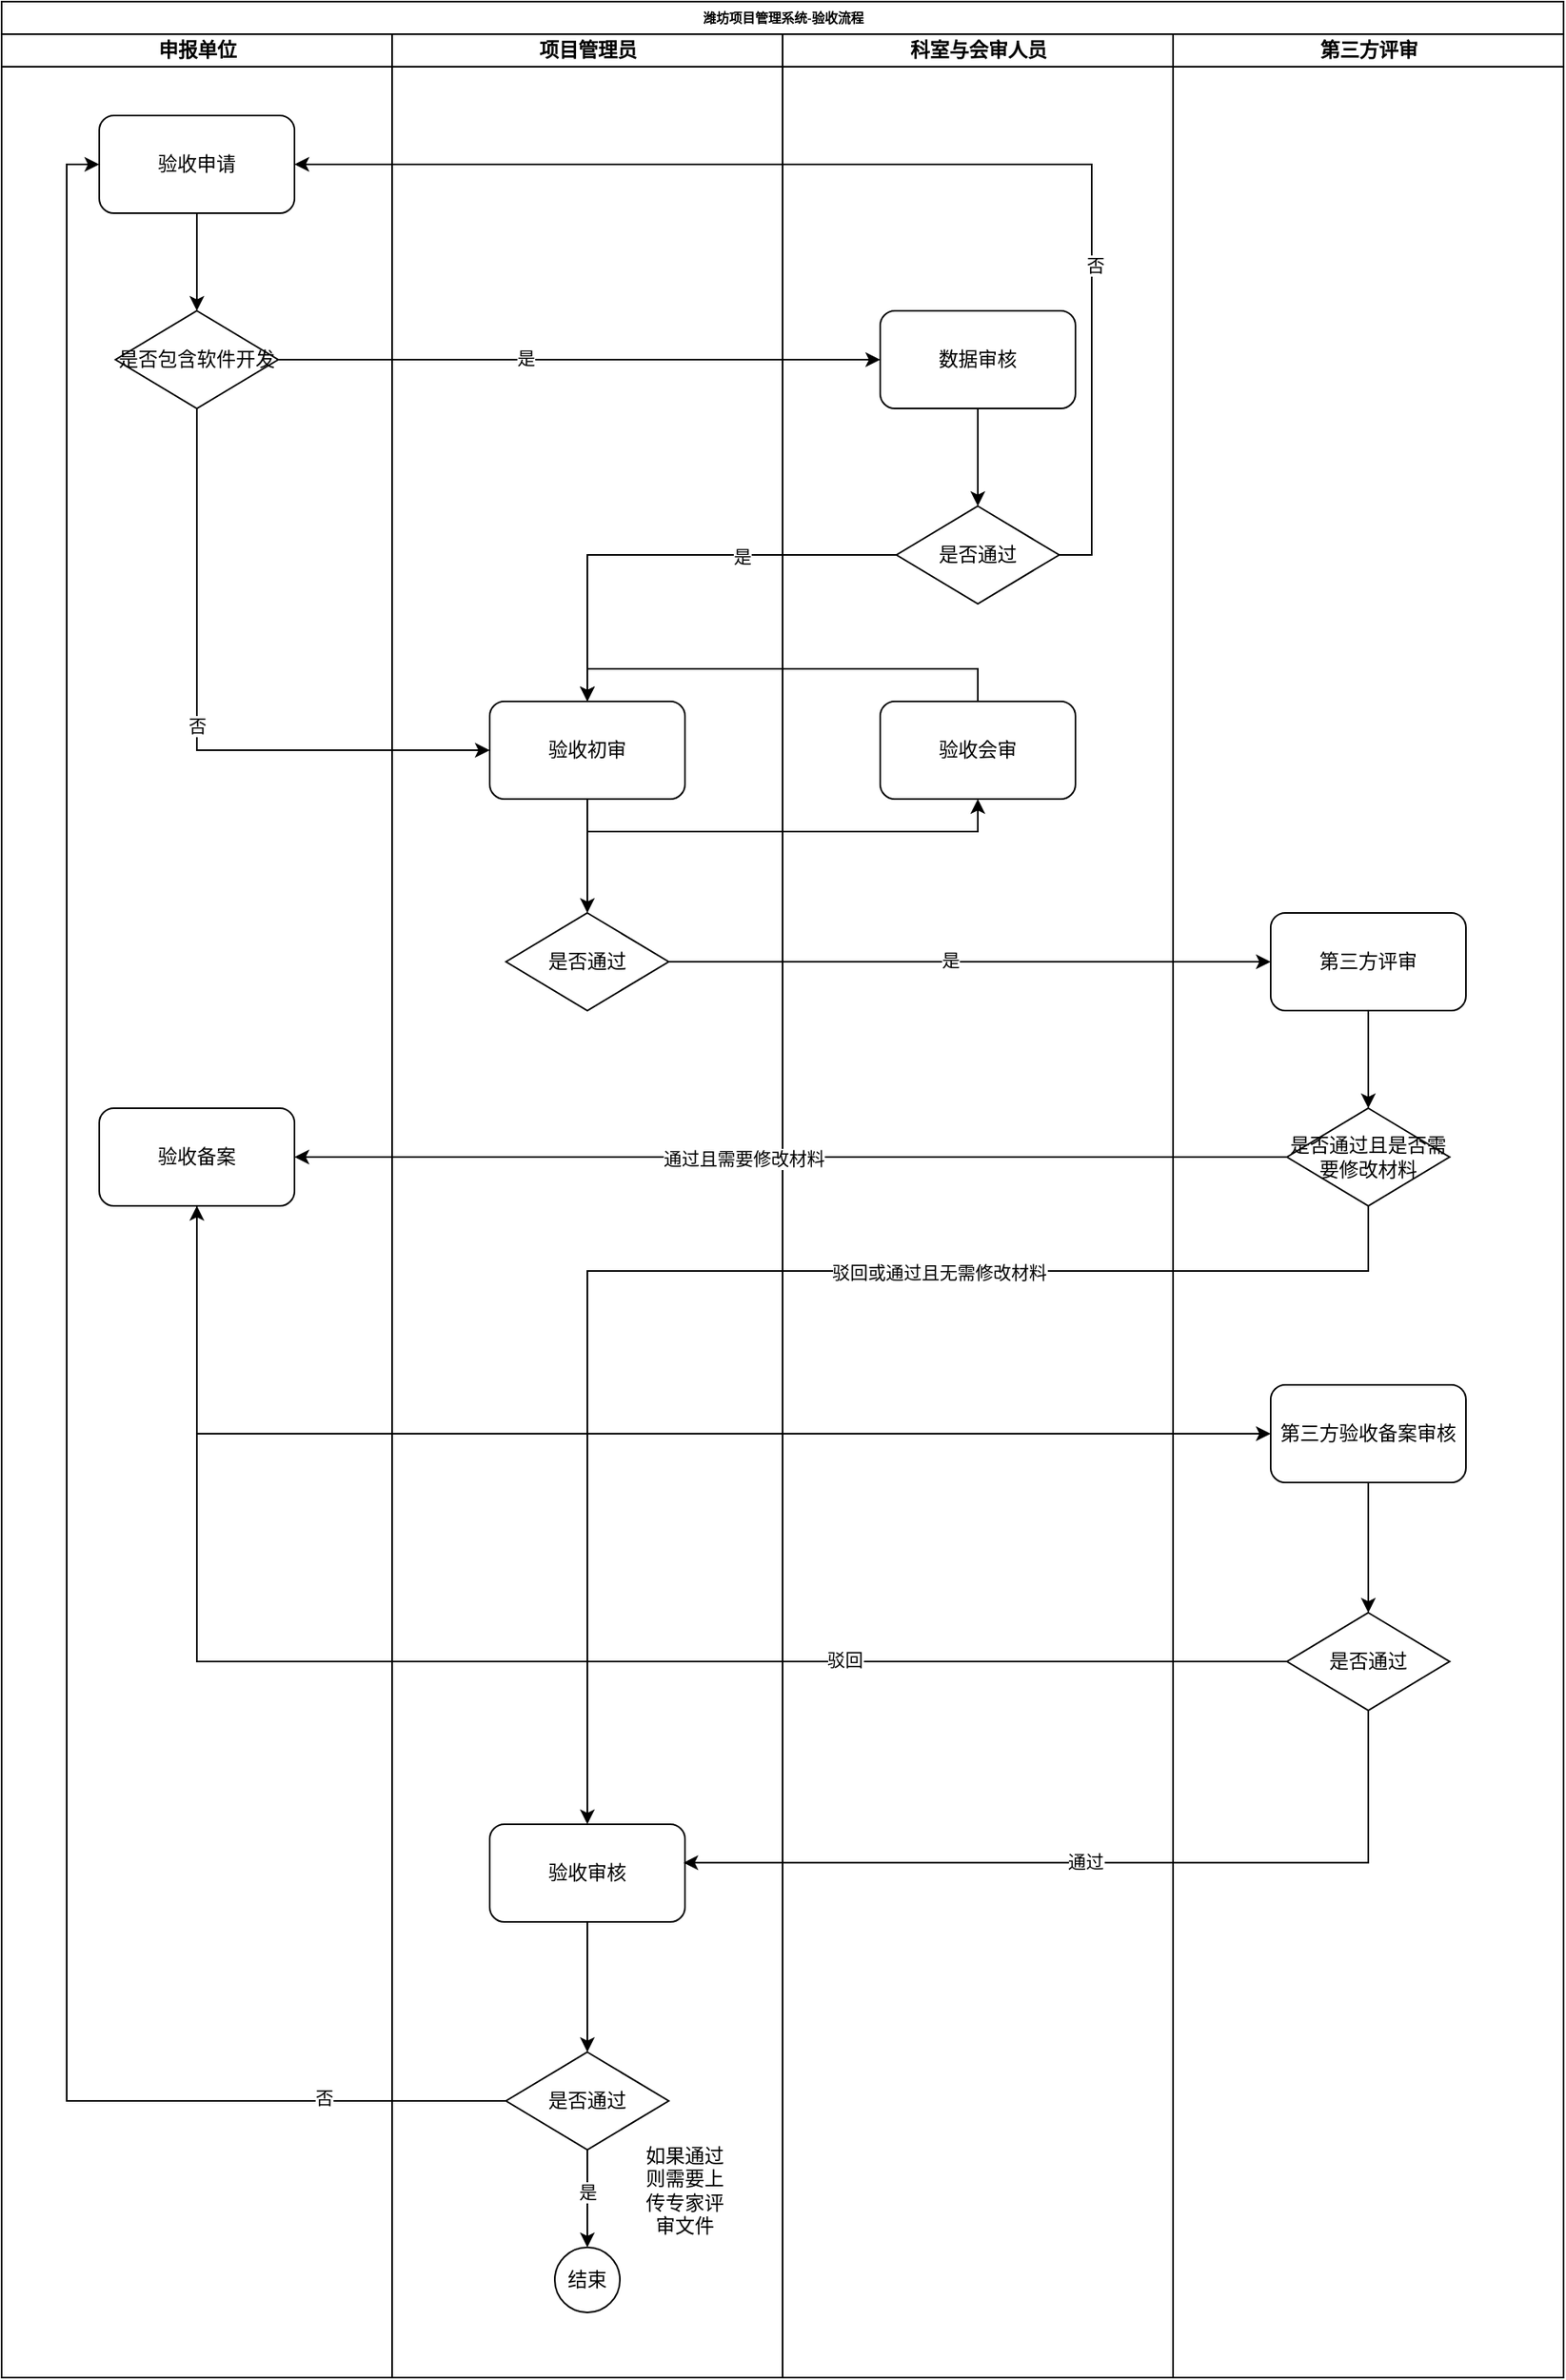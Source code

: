 <mxfile version="21.6.5" type="github">
  <diagram name="Page-1" id="74e2e168-ea6b-b213-b513-2b3c1d86103e">
    <mxGraphModel dx="1221" dy="737" grid="1" gridSize="10" guides="1" tooltips="1" connect="1" arrows="1" fold="1" page="1" pageScale="1" pageWidth="1100" pageHeight="850" background="none" math="0" shadow="0">
      <root>
        <mxCell id="0" />
        <mxCell id="1" parent="0" />
        <mxCell id="77e6c97f196da883-1" value="潍坊项目管理系统-验收流程" style="swimlane;html=1;childLayout=stackLayout;startSize=20;rounded=0;shadow=0;labelBackgroundColor=none;strokeWidth=1;fontFamily=Verdana;fontSize=8;align=center;" parent="1" vertex="1">
          <mxGeometry x="80" y="40" width="960" height="1460" as="geometry" />
        </mxCell>
        <mxCell id="77e6c97f196da883-2" value="申报单位" style="swimlane;html=1;startSize=20;" parent="77e6c97f196da883-1" vertex="1">
          <mxGeometry y="20" width="240" height="1440" as="geometry" />
        </mxCell>
        <mxCell id="iF8CZG6Vxg7Bg4vr-x2V-8" style="edgeStyle=orthogonalEdgeStyle;rounded=0;orthogonalLoop=1;jettySize=auto;html=1;exitX=0.5;exitY=1;exitDx=0;exitDy=0;" edge="1" parent="77e6c97f196da883-2" source="iF8CZG6Vxg7Bg4vr-x2V-4" target="iF8CZG6Vxg7Bg4vr-x2V-5">
          <mxGeometry relative="1" as="geometry" />
        </mxCell>
        <mxCell id="iF8CZG6Vxg7Bg4vr-x2V-4" value="验收申请" style="rounded=1;whiteSpace=wrap;html=1;" vertex="1" parent="77e6c97f196da883-2">
          <mxGeometry x="60" y="50" width="120" height="60" as="geometry" />
        </mxCell>
        <mxCell id="iF8CZG6Vxg7Bg4vr-x2V-5" value="是否包含软件开发" style="rhombus;whiteSpace=wrap;html=1;" vertex="1" parent="77e6c97f196da883-2">
          <mxGeometry x="70" y="170" width="100" height="60" as="geometry" />
        </mxCell>
        <mxCell id="iF8CZG6Vxg7Bg4vr-x2V-33" value="验收备案" style="rounded=1;whiteSpace=wrap;html=1;" vertex="1" parent="77e6c97f196da883-2">
          <mxGeometry x="60" y="660" width="120" height="60" as="geometry" />
        </mxCell>
        <mxCell id="iF8CZG6Vxg7Bg4vr-x2V-1" value="项目管理员" style="swimlane;html=1;startSize=20;" vertex="1" parent="77e6c97f196da883-1">
          <mxGeometry x="240" y="20" width="240" height="1440" as="geometry" />
        </mxCell>
        <mxCell id="iF8CZG6Vxg7Bg4vr-x2V-27" style="edgeStyle=orthogonalEdgeStyle;rounded=0;orthogonalLoop=1;jettySize=auto;html=1;exitX=0.5;exitY=1;exitDx=0;exitDy=0;entryX=0.5;entryY=0;entryDx=0;entryDy=0;" edge="1" parent="iF8CZG6Vxg7Bg4vr-x2V-1" source="iF8CZG6Vxg7Bg4vr-x2V-11" target="iF8CZG6Vxg7Bg4vr-x2V-26">
          <mxGeometry relative="1" as="geometry" />
        </mxCell>
        <mxCell id="iF8CZG6Vxg7Bg4vr-x2V-11" value="验收初审" style="rounded=1;whiteSpace=wrap;html=1;" vertex="1" parent="iF8CZG6Vxg7Bg4vr-x2V-1">
          <mxGeometry x="60" y="410" width="120" height="60" as="geometry" />
        </mxCell>
        <mxCell id="iF8CZG6Vxg7Bg4vr-x2V-26" value="是否通过" style="rhombus;whiteSpace=wrap;html=1;" vertex="1" parent="iF8CZG6Vxg7Bg4vr-x2V-1">
          <mxGeometry x="70" y="540" width="100" height="60" as="geometry" />
        </mxCell>
        <mxCell id="iF8CZG6Vxg7Bg4vr-x2V-48" style="edgeStyle=orthogonalEdgeStyle;rounded=0;orthogonalLoop=1;jettySize=auto;html=1;exitX=0.5;exitY=1;exitDx=0;exitDy=0;entryX=0.5;entryY=0;entryDx=0;entryDy=0;" edge="1" parent="iF8CZG6Vxg7Bg4vr-x2V-1" source="iF8CZG6Vxg7Bg4vr-x2V-43" target="iF8CZG6Vxg7Bg4vr-x2V-47">
          <mxGeometry relative="1" as="geometry" />
        </mxCell>
        <mxCell id="iF8CZG6Vxg7Bg4vr-x2V-43" value="验收审核" style="rounded=1;whiteSpace=wrap;html=1;" vertex="1" parent="iF8CZG6Vxg7Bg4vr-x2V-1">
          <mxGeometry x="60" y="1100" width="120" height="60" as="geometry" />
        </mxCell>
        <mxCell id="iF8CZG6Vxg7Bg4vr-x2V-51" style="edgeStyle=orthogonalEdgeStyle;rounded=0;orthogonalLoop=1;jettySize=auto;html=1;exitX=0.5;exitY=1;exitDx=0;exitDy=0;entryX=0.5;entryY=0;entryDx=0;entryDy=0;" edge="1" parent="iF8CZG6Vxg7Bg4vr-x2V-1" source="iF8CZG6Vxg7Bg4vr-x2V-47" target="iF8CZG6Vxg7Bg4vr-x2V-50">
          <mxGeometry relative="1" as="geometry" />
        </mxCell>
        <mxCell id="iF8CZG6Vxg7Bg4vr-x2V-52" value="是" style="edgeLabel;html=1;align=center;verticalAlign=middle;resizable=0;points=[];" vertex="1" connectable="0" parent="iF8CZG6Vxg7Bg4vr-x2V-51">
          <mxGeometry x="-0.133" relative="1" as="geometry">
            <mxPoint as="offset" />
          </mxGeometry>
        </mxCell>
        <mxCell id="iF8CZG6Vxg7Bg4vr-x2V-47" value="是否通过" style="rhombus;whiteSpace=wrap;html=1;" vertex="1" parent="iF8CZG6Vxg7Bg4vr-x2V-1">
          <mxGeometry x="70" y="1240" width="100" height="60" as="geometry" />
        </mxCell>
        <mxCell id="iF8CZG6Vxg7Bg4vr-x2V-49" value="如果通过则需要上传专家评审文件" style="text;html=1;strokeColor=none;fillColor=none;align=center;verticalAlign=middle;whiteSpace=wrap;rounded=0;" vertex="1" parent="iF8CZG6Vxg7Bg4vr-x2V-1">
          <mxGeometry x="150" y="1310" width="60" height="30" as="geometry" />
        </mxCell>
        <mxCell id="iF8CZG6Vxg7Bg4vr-x2V-50" value="结束" style="ellipse;whiteSpace=wrap;html=1;aspect=fixed;" vertex="1" parent="iF8CZG6Vxg7Bg4vr-x2V-1">
          <mxGeometry x="100" y="1360" width="40" height="40" as="geometry" />
        </mxCell>
        <mxCell id="iF8CZG6Vxg7Bg4vr-x2V-2" value="科室与会审人员" style="swimlane;html=1;startSize=20;" vertex="1" parent="77e6c97f196da883-1">
          <mxGeometry x="480" y="20" width="240" height="1440" as="geometry" />
        </mxCell>
        <mxCell id="iF8CZG6Vxg7Bg4vr-x2V-12" style="edgeStyle=orthogonalEdgeStyle;rounded=0;orthogonalLoop=1;jettySize=auto;html=1;exitX=0.5;exitY=1;exitDx=0;exitDy=0;" edge="1" parent="iF8CZG6Vxg7Bg4vr-x2V-2" source="iF8CZG6Vxg7Bg4vr-x2V-6" target="iF8CZG6Vxg7Bg4vr-x2V-10">
          <mxGeometry relative="1" as="geometry" />
        </mxCell>
        <mxCell id="iF8CZG6Vxg7Bg4vr-x2V-6" value="数据审核" style="rounded=1;whiteSpace=wrap;html=1;" vertex="1" parent="iF8CZG6Vxg7Bg4vr-x2V-2">
          <mxGeometry x="60" y="170" width="120" height="60" as="geometry" />
        </mxCell>
        <mxCell id="iF8CZG6Vxg7Bg4vr-x2V-10" value="是否通过" style="rhombus;whiteSpace=wrap;html=1;" vertex="1" parent="iF8CZG6Vxg7Bg4vr-x2V-2">
          <mxGeometry x="70" y="290" width="100" height="60" as="geometry" />
        </mxCell>
        <mxCell id="iF8CZG6Vxg7Bg4vr-x2V-22" value="验收会审" style="rounded=1;whiteSpace=wrap;html=1;" vertex="1" parent="iF8CZG6Vxg7Bg4vr-x2V-2">
          <mxGeometry x="60" y="410" width="120" height="60" as="geometry" />
        </mxCell>
        <mxCell id="iF8CZG6Vxg7Bg4vr-x2V-7" style="edgeStyle=orthogonalEdgeStyle;rounded=0;orthogonalLoop=1;jettySize=auto;html=1;exitX=1;exitY=0.5;exitDx=0;exitDy=0;entryX=0;entryY=0.5;entryDx=0;entryDy=0;" edge="1" parent="77e6c97f196da883-1" source="iF8CZG6Vxg7Bg4vr-x2V-5" target="iF8CZG6Vxg7Bg4vr-x2V-6">
          <mxGeometry relative="1" as="geometry" />
        </mxCell>
        <mxCell id="iF8CZG6Vxg7Bg4vr-x2V-9" value="是" style="edgeLabel;html=1;align=center;verticalAlign=middle;resizable=0;points=[];" vertex="1" connectable="0" parent="iF8CZG6Vxg7Bg4vr-x2V-7">
          <mxGeometry x="-0.182" y="1" relative="1" as="geometry">
            <mxPoint as="offset" />
          </mxGeometry>
        </mxCell>
        <mxCell id="iF8CZG6Vxg7Bg4vr-x2V-17" style="edgeStyle=orthogonalEdgeStyle;rounded=0;orthogonalLoop=1;jettySize=auto;html=1;exitX=1;exitY=0.5;exitDx=0;exitDy=0;entryX=1;entryY=0.5;entryDx=0;entryDy=0;" edge="1" parent="77e6c97f196da883-1" source="iF8CZG6Vxg7Bg4vr-x2V-10" target="iF8CZG6Vxg7Bg4vr-x2V-4">
          <mxGeometry relative="1" as="geometry" />
        </mxCell>
        <mxCell id="iF8CZG6Vxg7Bg4vr-x2V-18" value="否" style="edgeLabel;html=1;align=center;verticalAlign=middle;resizable=0;points=[];" vertex="1" connectable="0" parent="iF8CZG6Vxg7Bg4vr-x2V-17">
          <mxGeometry x="-0.472" y="-2" relative="1" as="geometry">
            <mxPoint as="offset" />
          </mxGeometry>
        </mxCell>
        <mxCell id="iF8CZG6Vxg7Bg4vr-x2V-19" value="否" style="edgeStyle=orthogonalEdgeStyle;rounded=0;orthogonalLoop=1;jettySize=auto;html=1;exitX=0.5;exitY=1;exitDx=0;exitDy=0;entryX=0;entryY=0.5;entryDx=0;entryDy=0;" edge="1" parent="77e6c97f196da883-1" source="iF8CZG6Vxg7Bg4vr-x2V-5" target="iF8CZG6Vxg7Bg4vr-x2V-11">
          <mxGeometry relative="1" as="geometry" />
        </mxCell>
        <mxCell id="iF8CZG6Vxg7Bg4vr-x2V-20" style="edgeStyle=orthogonalEdgeStyle;rounded=0;orthogonalLoop=1;jettySize=auto;html=1;" edge="1" parent="77e6c97f196da883-1" source="iF8CZG6Vxg7Bg4vr-x2V-10" target="iF8CZG6Vxg7Bg4vr-x2V-11">
          <mxGeometry relative="1" as="geometry">
            <Array as="points">
              <mxPoint x="360" y="340" />
            </Array>
          </mxGeometry>
        </mxCell>
        <mxCell id="iF8CZG6Vxg7Bg4vr-x2V-21" value="是" style="edgeLabel;html=1;align=center;verticalAlign=middle;resizable=0;points=[];" vertex="1" connectable="0" parent="iF8CZG6Vxg7Bg4vr-x2V-20">
          <mxGeometry x="-0.321" y="1" relative="1" as="geometry">
            <mxPoint as="offset" />
          </mxGeometry>
        </mxCell>
        <mxCell id="iF8CZG6Vxg7Bg4vr-x2V-23" style="edgeStyle=orthogonalEdgeStyle;rounded=0;orthogonalLoop=1;jettySize=auto;html=1;exitX=0.5;exitY=0;exitDx=0;exitDy=0;entryX=0.5;entryY=0;entryDx=0;entryDy=0;" edge="1" parent="77e6c97f196da883-1" source="iF8CZG6Vxg7Bg4vr-x2V-22" target="iF8CZG6Vxg7Bg4vr-x2V-11">
          <mxGeometry relative="1" as="geometry" />
        </mxCell>
        <mxCell id="iF8CZG6Vxg7Bg4vr-x2V-24" style="edgeStyle=orthogonalEdgeStyle;rounded=0;orthogonalLoop=1;jettySize=auto;html=1;exitX=0.5;exitY=1;exitDx=0;exitDy=0;entryX=0.5;entryY=1;entryDx=0;entryDy=0;" edge="1" parent="77e6c97f196da883-1" source="iF8CZG6Vxg7Bg4vr-x2V-11" target="iF8CZG6Vxg7Bg4vr-x2V-22">
          <mxGeometry relative="1" as="geometry" />
        </mxCell>
        <mxCell id="iF8CZG6Vxg7Bg4vr-x2V-28" style="edgeStyle=orthogonalEdgeStyle;rounded=0;orthogonalLoop=1;jettySize=auto;html=1;exitX=1;exitY=0.5;exitDx=0;exitDy=0;" edge="1" parent="77e6c97f196da883-1" source="iF8CZG6Vxg7Bg4vr-x2V-26" target="iF8CZG6Vxg7Bg4vr-x2V-25">
          <mxGeometry relative="1" as="geometry" />
        </mxCell>
        <mxCell id="iF8CZG6Vxg7Bg4vr-x2V-29" value="是" style="edgeLabel;html=1;align=center;verticalAlign=middle;resizable=0;points=[];" vertex="1" connectable="0" parent="iF8CZG6Vxg7Bg4vr-x2V-28">
          <mxGeometry x="-0.067" y="1" relative="1" as="geometry">
            <mxPoint as="offset" />
          </mxGeometry>
        </mxCell>
        <mxCell id="iF8CZG6Vxg7Bg4vr-x2V-3" value="第三方评审" style="swimlane;html=1;startSize=20;" vertex="1" parent="77e6c97f196da883-1">
          <mxGeometry x="720" y="20" width="240" height="1440" as="geometry" />
        </mxCell>
        <mxCell id="iF8CZG6Vxg7Bg4vr-x2V-31" style="edgeStyle=orthogonalEdgeStyle;rounded=0;orthogonalLoop=1;jettySize=auto;html=1;exitX=0.5;exitY=1;exitDx=0;exitDy=0;entryX=0.5;entryY=0;entryDx=0;entryDy=0;" edge="1" parent="iF8CZG6Vxg7Bg4vr-x2V-3" source="iF8CZG6Vxg7Bg4vr-x2V-25" target="iF8CZG6Vxg7Bg4vr-x2V-30">
          <mxGeometry relative="1" as="geometry" />
        </mxCell>
        <mxCell id="iF8CZG6Vxg7Bg4vr-x2V-25" value="第三方评审" style="rounded=1;whiteSpace=wrap;html=1;" vertex="1" parent="iF8CZG6Vxg7Bg4vr-x2V-3">
          <mxGeometry x="60" y="540" width="120" height="60" as="geometry" />
        </mxCell>
        <mxCell id="iF8CZG6Vxg7Bg4vr-x2V-30" value="是否通过且是否需要修改材料" style="rhombus;whiteSpace=wrap;html=1;" vertex="1" parent="iF8CZG6Vxg7Bg4vr-x2V-3">
          <mxGeometry x="70" y="660" width="100" height="60" as="geometry" />
        </mxCell>
        <mxCell id="iF8CZG6Vxg7Bg4vr-x2V-40" style="edgeStyle=orthogonalEdgeStyle;rounded=0;orthogonalLoop=1;jettySize=auto;html=1;exitX=0.5;exitY=1;exitDx=0;exitDy=0;" edge="1" parent="iF8CZG6Vxg7Bg4vr-x2V-3" source="iF8CZG6Vxg7Bg4vr-x2V-35" target="iF8CZG6Vxg7Bg4vr-x2V-39">
          <mxGeometry relative="1" as="geometry" />
        </mxCell>
        <mxCell id="iF8CZG6Vxg7Bg4vr-x2V-35" value="第三方验收备案审核" style="rounded=1;whiteSpace=wrap;html=1;" vertex="1" parent="iF8CZG6Vxg7Bg4vr-x2V-3">
          <mxGeometry x="60" y="830" width="120" height="60" as="geometry" />
        </mxCell>
        <mxCell id="iF8CZG6Vxg7Bg4vr-x2V-39" value="是否通过" style="rhombus;whiteSpace=wrap;html=1;" vertex="1" parent="iF8CZG6Vxg7Bg4vr-x2V-3">
          <mxGeometry x="70" y="970" width="100" height="60" as="geometry" />
        </mxCell>
        <mxCell id="iF8CZG6Vxg7Bg4vr-x2V-34" style="edgeStyle=orthogonalEdgeStyle;rounded=0;orthogonalLoop=1;jettySize=auto;html=1;exitX=0;exitY=0.5;exitDx=0;exitDy=0;" edge="1" parent="77e6c97f196da883-1" source="iF8CZG6Vxg7Bg4vr-x2V-30" target="iF8CZG6Vxg7Bg4vr-x2V-33">
          <mxGeometry relative="1" as="geometry" />
        </mxCell>
        <mxCell id="iF8CZG6Vxg7Bg4vr-x2V-37" value="通过且需要修改材料" style="edgeLabel;html=1;align=center;verticalAlign=middle;resizable=0;points=[];" vertex="1" connectable="0" parent="iF8CZG6Vxg7Bg4vr-x2V-34">
          <mxGeometry x="0.096" y="1" relative="1" as="geometry">
            <mxPoint as="offset" />
          </mxGeometry>
        </mxCell>
        <mxCell id="iF8CZG6Vxg7Bg4vr-x2V-36" style="edgeStyle=orthogonalEdgeStyle;rounded=0;orthogonalLoop=1;jettySize=auto;html=1;exitX=0.5;exitY=1;exitDx=0;exitDy=0;entryX=0;entryY=0.5;entryDx=0;entryDy=0;" edge="1" parent="77e6c97f196da883-1" source="iF8CZG6Vxg7Bg4vr-x2V-33" target="iF8CZG6Vxg7Bg4vr-x2V-35">
          <mxGeometry relative="1" as="geometry" />
        </mxCell>
        <mxCell id="iF8CZG6Vxg7Bg4vr-x2V-41" style="edgeStyle=orthogonalEdgeStyle;rounded=0;orthogonalLoop=1;jettySize=auto;html=1;exitX=0;exitY=0.5;exitDx=0;exitDy=0;" edge="1" parent="77e6c97f196da883-1" source="iF8CZG6Vxg7Bg4vr-x2V-39" target="iF8CZG6Vxg7Bg4vr-x2V-33">
          <mxGeometry relative="1" as="geometry" />
        </mxCell>
        <mxCell id="iF8CZG6Vxg7Bg4vr-x2V-42" value="驳回" style="edgeLabel;html=1;align=center;verticalAlign=middle;resizable=0;points=[];" vertex="1" connectable="0" parent="iF8CZG6Vxg7Bg4vr-x2V-41">
          <mxGeometry x="-0.427" y="-1" relative="1" as="geometry">
            <mxPoint as="offset" />
          </mxGeometry>
        </mxCell>
        <mxCell id="iF8CZG6Vxg7Bg4vr-x2V-44" style="edgeStyle=orthogonalEdgeStyle;rounded=0;orthogonalLoop=1;jettySize=auto;html=1;exitX=0.5;exitY=1;exitDx=0;exitDy=0;entryX=0.5;entryY=0;entryDx=0;entryDy=0;" edge="1" parent="77e6c97f196da883-1" source="iF8CZG6Vxg7Bg4vr-x2V-30" target="iF8CZG6Vxg7Bg4vr-x2V-43">
          <mxGeometry relative="1" as="geometry">
            <Array as="points">
              <mxPoint x="840" y="780" />
              <mxPoint x="360" y="780" />
            </Array>
          </mxGeometry>
        </mxCell>
        <mxCell id="iF8CZG6Vxg7Bg4vr-x2V-46" value="驳回或通过且无需修改材料" style="edgeLabel;html=1;align=center;verticalAlign=middle;resizable=0;points=[];" vertex="1" connectable="0" parent="iF8CZG6Vxg7Bg4vr-x2V-44">
          <mxGeometry x="-0.292" y="1" relative="1" as="geometry">
            <mxPoint as="offset" />
          </mxGeometry>
        </mxCell>
        <mxCell id="iF8CZG6Vxg7Bg4vr-x2V-57" style="edgeStyle=orthogonalEdgeStyle;rounded=0;orthogonalLoop=1;jettySize=auto;html=1;exitX=0;exitY=0.5;exitDx=0;exitDy=0;entryX=0;entryY=0.5;entryDx=0;entryDy=0;" edge="1" parent="77e6c97f196da883-1" source="iF8CZG6Vxg7Bg4vr-x2V-47" target="iF8CZG6Vxg7Bg4vr-x2V-4">
          <mxGeometry relative="1" as="geometry" />
        </mxCell>
        <mxCell id="iF8CZG6Vxg7Bg4vr-x2V-58" value="否" style="edgeLabel;html=1;align=center;verticalAlign=middle;resizable=0;points=[];" vertex="1" connectable="0" parent="iF8CZG6Vxg7Bg4vr-x2V-57">
          <mxGeometry x="-0.848" y="-2" relative="1" as="geometry">
            <mxPoint as="offset" />
          </mxGeometry>
        </mxCell>
        <mxCell id="iF8CZG6Vxg7Bg4vr-x2V-59" style="edgeStyle=orthogonalEdgeStyle;rounded=0;orthogonalLoop=1;jettySize=auto;html=1;exitX=0.5;exitY=1;exitDx=0;exitDy=0;entryX=0.992;entryY=0.394;entryDx=0;entryDy=0;entryPerimeter=0;" edge="1" parent="77e6c97f196da883-1" source="iF8CZG6Vxg7Bg4vr-x2V-39" target="iF8CZG6Vxg7Bg4vr-x2V-43">
          <mxGeometry relative="1" as="geometry" />
        </mxCell>
        <mxCell id="iF8CZG6Vxg7Bg4vr-x2V-60" value="通过" style="edgeLabel;html=1;align=center;verticalAlign=middle;resizable=0;points=[];" vertex="1" connectable="0" parent="iF8CZG6Vxg7Bg4vr-x2V-59">
          <mxGeometry x="0.041" y="-1" relative="1" as="geometry">
            <mxPoint as="offset" />
          </mxGeometry>
        </mxCell>
      </root>
    </mxGraphModel>
  </diagram>
</mxfile>
